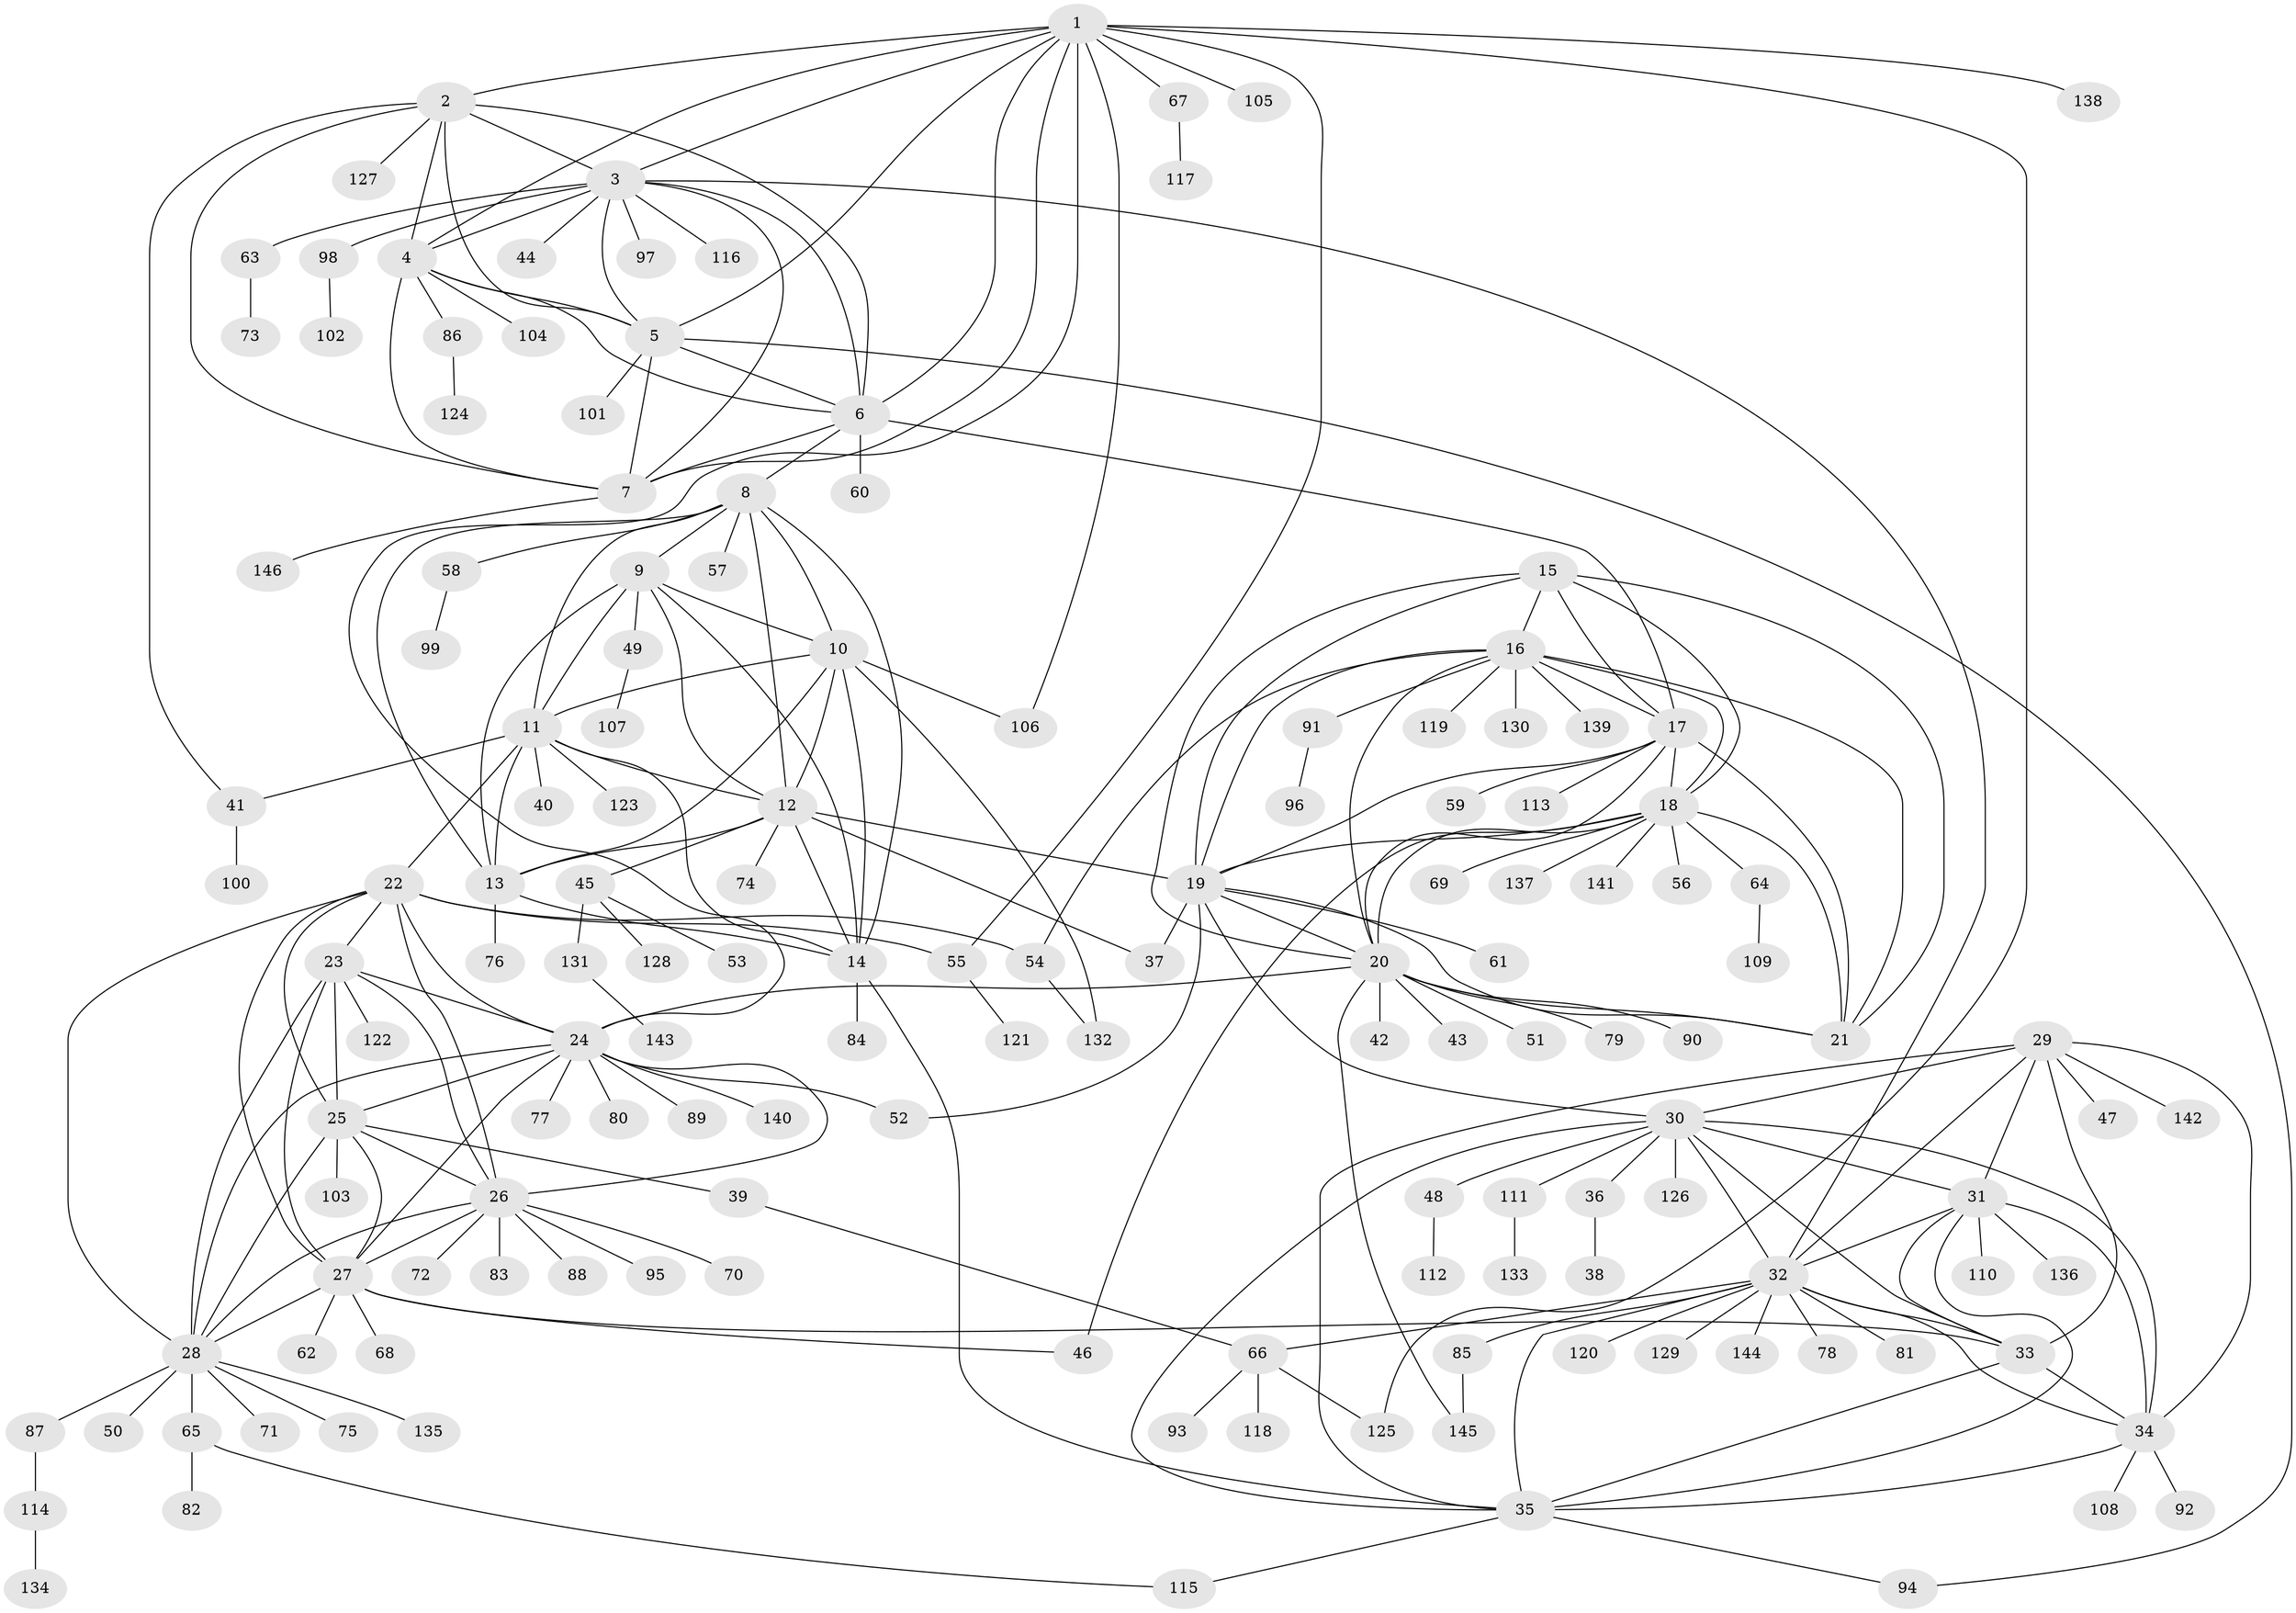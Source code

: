 // Generated by graph-tools (version 1.1) at 2025/50/03/09/25 03:50:38]
// undirected, 146 vertices, 239 edges
graph export_dot {
graph [start="1"]
  node [color=gray90,style=filled];
  1;
  2;
  3;
  4;
  5;
  6;
  7;
  8;
  9;
  10;
  11;
  12;
  13;
  14;
  15;
  16;
  17;
  18;
  19;
  20;
  21;
  22;
  23;
  24;
  25;
  26;
  27;
  28;
  29;
  30;
  31;
  32;
  33;
  34;
  35;
  36;
  37;
  38;
  39;
  40;
  41;
  42;
  43;
  44;
  45;
  46;
  47;
  48;
  49;
  50;
  51;
  52;
  53;
  54;
  55;
  56;
  57;
  58;
  59;
  60;
  61;
  62;
  63;
  64;
  65;
  66;
  67;
  68;
  69;
  70;
  71;
  72;
  73;
  74;
  75;
  76;
  77;
  78;
  79;
  80;
  81;
  82;
  83;
  84;
  85;
  86;
  87;
  88;
  89;
  90;
  91;
  92;
  93;
  94;
  95;
  96;
  97;
  98;
  99;
  100;
  101;
  102;
  103;
  104;
  105;
  106;
  107;
  108;
  109;
  110;
  111;
  112;
  113;
  114;
  115;
  116;
  117;
  118;
  119;
  120;
  121;
  122;
  123;
  124;
  125;
  126;
  127;
  128;
  129;
  130;
  131;
  132;
  133;
  134;
  135;
  136;
  137;
  138;
  139;
  140;
  141;
  142;
  143;
  144;
  145;
  146;
  1 -- 2;
  1 -- 3;
  1 -- 4;
  1 -- 5;
  1 -- 6;
  1 -- 7;
  1 -- 24;
  1 -- 55;
  1 -- 67;
  1 -- 105;
  1 -- 106;
  1 -- 125;
  1 -- 138;
  2 -- 3;
  2 -- 4;
  2 -- 5;
  2 -- 6;
  2 -- 7;
  2 -- 41;
  2 -- 127;
  3 -- 4;
  3 -- 5;
  3 -- 6;
  3 -- 7;
  3 -- 32;
  3 -- 44;
  3 -- 63;
  3 -- 97;
  3 -- 98;
  3 -- 116;
  4 -- 5;
  4 -- 6;
  4 -- 7;
  4 -- 86;
  4 -- 104;
  5 -- 6;
  5 -- 7;
  5 -- 94;
  5 -- 101;
  6 -- 7;
  6 -- 8;
  6 -- 17;
  6 -- 60;
  7 -- 146;
  8 -- 9;
  8 -- 10;
  8 -- 11;
  8 -- 12;
  8 -- 13;
  8 -- 14;
  8 -- 57;
  8 -- 58;
  9 -- 10;
  9 -- 11;
  9 -- 12;
  9 -- 13;
  9 -- 14;
  9 -- 49;
  10 -- 11;
  10 -- 12;
  10 -- 13;
  10 -- 14;
  10 -- 106;
  10 -- 132;
  11 -- 12;
  11 -- 13;
  11 -- 14;
  11 -- 22;
  11 -- 40;
  11 -- 41;
  11 -- 123;
  12 -- 13;
  12 -- 14;
  12 -- 19;
  12 -- 37;
  12 -- 45;
  12 -- 74;
  13 -- 14;
  13 -- 76;
  14 -- 35;
  14 -- 84;
  15 -- 16;
  15 -- 17;
  15 -- 18;
  15 -- 19;
  15 -- 20;
  15 -- 21;
  16 -- 17;
  16 -- 18;
  16 -- 19;
  16 -- 20;
  16 -- 21;
  16 -- 54;
  16 -- 91;
  16 -- 119;
  16 -- 130;
  16 -- 139;
  17 -- 18;
  17 -- 19;
  17 -- 20;
  17 -- 21;
  17 -- 59;
  17 -- 113;
  18 -- 19;
  18 -- 20;
  18 -- 21;
  18 -- 46;
  18 -- 56;
  18 -- 64;
  18 -- 69;
  18 -- 137;
  18 -- 141;
  19 -- 20;
  19 -- 21;
  19 -- 30;
  19 -- 37;
  19 -- 52;
  19 -- 61;
  20 -- 21;
  20 -- 24;
  20 -- 42;
  20 -- 43;
  20 -- 51;
  20 -- 79;
  20 -- 90;
  20 -- 145;
  22 -- 23;
  22 -- 24;
  22 -- 25;
  22 -- 26;
  22 -- 27;
  22 -- 28;
  22 -- 54;
  22 -- 55;
  23 -- 24;
  23 -- 25;
  23 -- 26;
  23 -- 27;
  23 -- 28;
  23 -- 122;
  24 -- 25;
  24 -- 26;
  24 -- 27;
  24 -- 28;
  24 -- 52;
  24 -- 77;
  24 -- 80;
  24 -- 89;
  24 -- 140;
  25 -- 26;
  25 -- 27;
  25 -- 28;
  25 -- 39;
  25 -- 103;
  26 -- 27;
  26 -- 28;
  26 -- 70;
  26 -- 72;
  26 -- 83;
  26 -- 88;
  26 -- 95;
  27 -- 28;
  27 -- 33;
  27 -- 46;
  27 -- 62;
  27 -- 68;
  28 -- 50;
  28 -- 65;
  28 -- 71;
  28 -- 75;
  28 -- 87;
  28 -- 135;
  29 -- 30;
  29 -- 31;
  29 -- 32;
  29 -- 33;
  29 -- 34;
  29 -- 35;
  29 -- 47;
  29 -- 142;
  30 -- 31;
  30 -- 32;
  30 -- 33;
  30 -- 34;
  30 -- 35;
  30 -- 36;
  30 -- 48;
  30 -- 111;
  30 -- 126;
  31 -- 32;
  31 -- 33;
  31 -- 34;
  31 -- 35;
  31 -- 110;
  31 -- 136;
  32 -- 33;
  32 -- 34;
  32 -- 35;
  32 -- 66;
  32 -- 78;
  32 -- 81;
  32 -- 85;
  32 -- 120;
  32 -- 129;
  32 -- 144;
  33 -- 34;
  33 -- 35;
  34 -- 35;
  34 -- 92;
  34 -- 108;
  35 -- 94;
  35 -- 115;
  36 -- 38;
  39 -- 66;
  41 -- 100;
  45 -- 53;
  45 -- 128;
  45 -- 131;
  48 -- 112;
  49 -- 107;
  54 -- 132;
  55 -- 121;
  58 -- 99;
  63 -- 73;
  64 -- 109;
  65 -- 82;
  65 -- 115;
  66 -- 93;
  66 -- 118;
  66 -- 125;
  67 -- 117;
  85 -- 145;
  86 -- 124;
  87 -- 114;
  91 -- 96;
  98 -- 102;
  111 -- 133;
  114 -- 134;
  131 -- 143;
}
